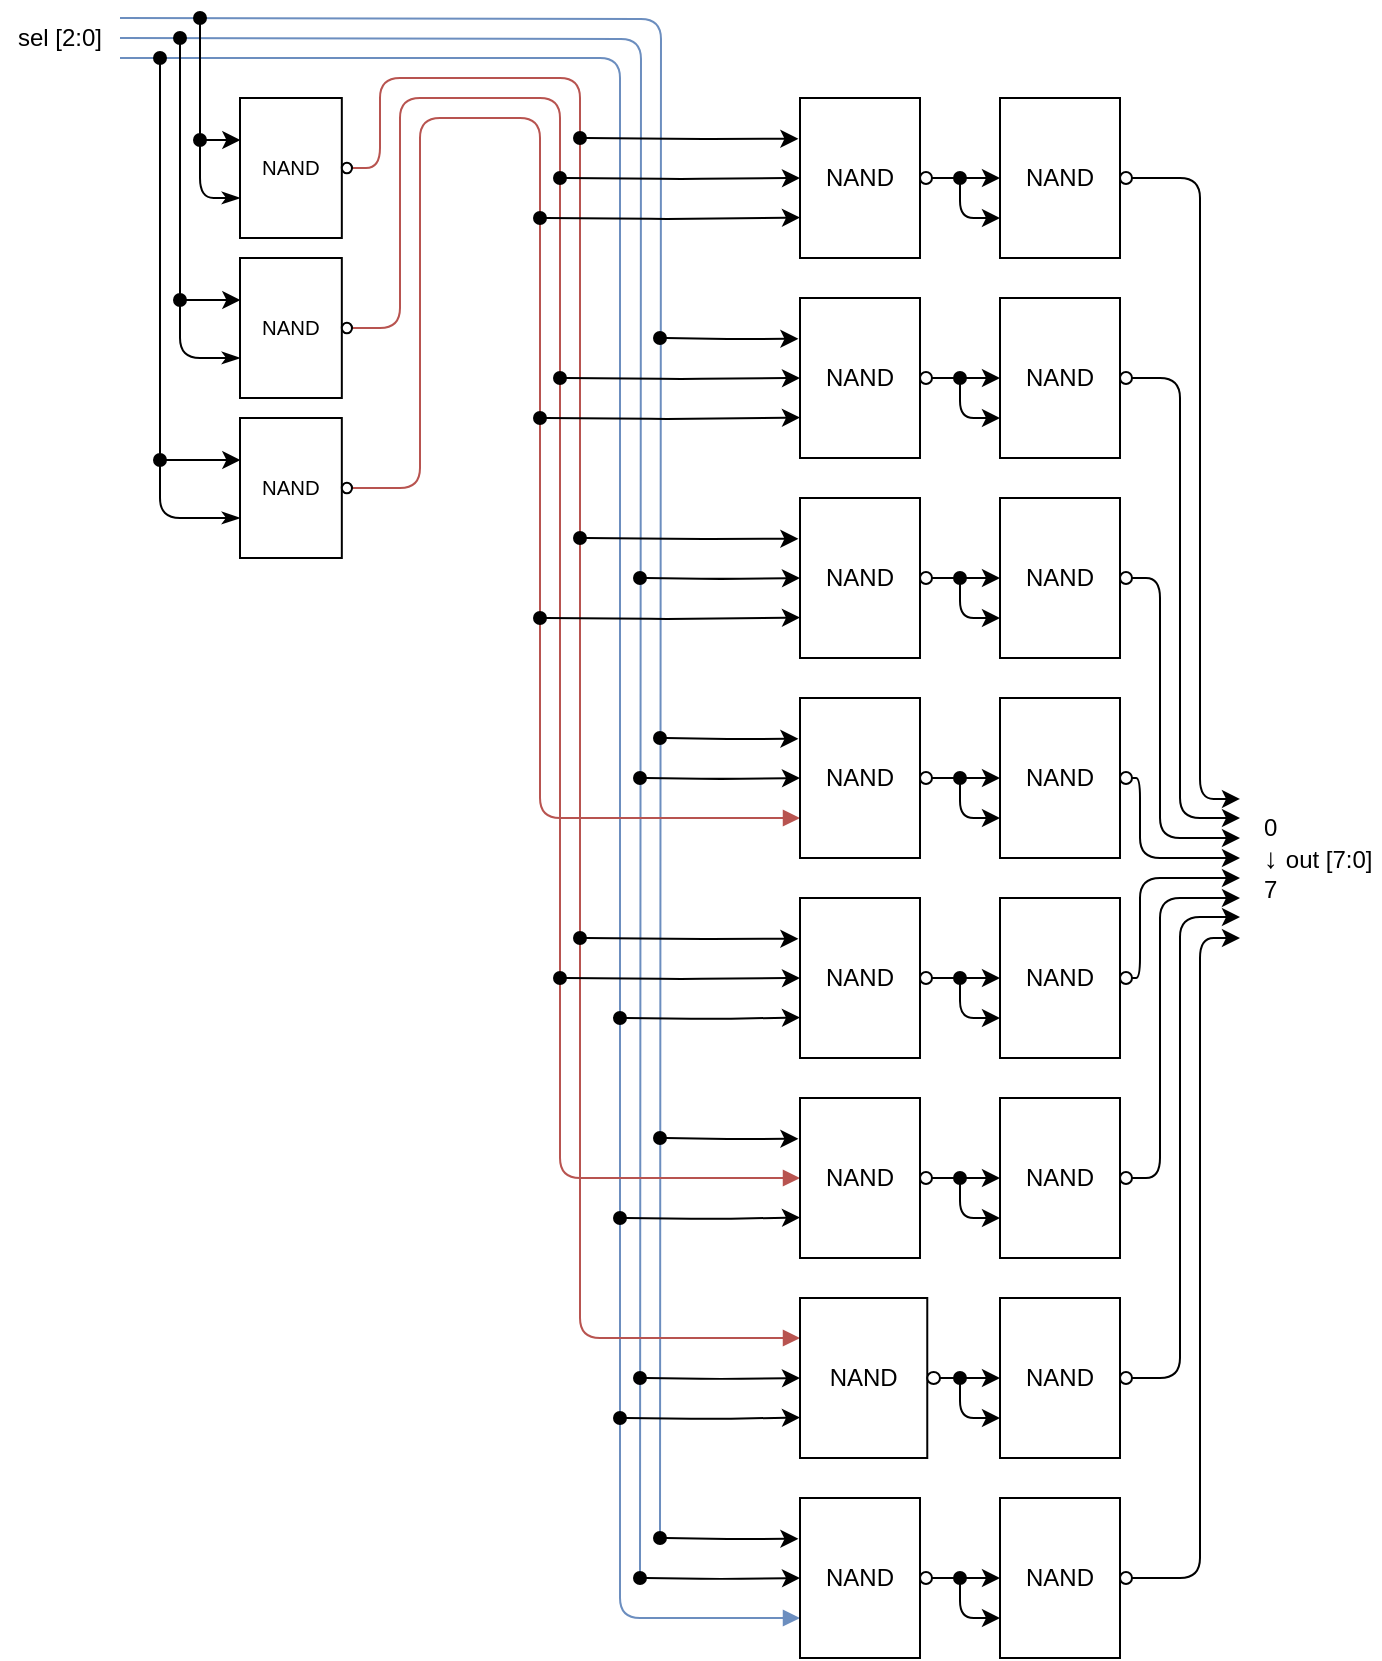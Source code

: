 <mxfile version="13.7.8" type="device"><diagram id="KvJ4vhJm0uWfPOQiE7DD" name="Page-1"><mxGraphModel dx="652" dy="419" grid="1" gridSize="10" guides="1" tooltips="1" connect="1" arrows="1" fold="1" page="1" pageScale="1" pageWidth="827" pageHeight="1169" math="0" shadow="0"><root><mxCell id="0"/><mxCell id="1" parent="0"/><mxCell id="Ldr3t5ndQr98RIQ7RGcZ-53" value="" style="endArrow=none;html=1;edgeStyle=orthogonalEdgeStyle;endFill=0;fillColor=#dae8fc;strokeColor=#6c8ebf;" parent="1" edge="1"><mxGeometry width="50" height="50" relative="1" as="geometry"><mxPoint x="150" y="250" as="sourcePoint"/><mxPoint x="410" y="1020" as="targetPoint"/></mxGeometry></mxCell><mxCell id="Ldr3t5ndQr98RIQ7RGcZ-54" value="" style="endArrow=none;html=1;edgeStyle=orthogonalEdgeStyle;rounded=1;endFill=0;fillColor=#dae8fc;strokeColor=#6c8ebf;" parent="1" edge="1"><mxGeometry width="50" height="50" relative="1" as="geometry"><mxPoint x="150" y="240" as="sourcePoint"/><mxPoint x="420" y="1000" as="targetPoint"/></mxGeometry></mxCell><mxCell id="Ldr3t5ndQr98RIQ7RGcZ-55" value="" style="endArrow=block;html=1;edgeStyle=orthogonalEdgeStyle;rounded=1;endFill=1;fillColor=#dae8fc;strokeColor=#6c8ebf;entryX=0;entryY=0.75;entryDx=0;entryDy=0;entryPerimeter=0;" parent="1" target="Ldr3t5ndQr98RIQ7RGcZ-38" edge="1"><mxGeometry width="50" height="50" relative="1" as="geometry"><mxPoint x="150" y="260" as="sourcePoint"/><mxPoint x="400" y="1040" as="targetPoint"/><Array as="points"><mxPoint x="400" y="260"/><mxPoint x="400" y="1040"/></Array></mxGeometry></mxCell><mxCell id="Ldr3t5ndQr98RIQ7RGcZ-70" style="edgeStyle=orthogonalEdgeStyle;rounded=1;orthogonalLoop=1;jettySize=auto;html=1;endArrow=block;endFill=1;strokeColor=#b85450;fillColor=#f8cecc;entryX=0;entryY=0.25;entryDx=0;entryDy=0;entryPerimeter=0;" parent="1" source="Ldr3t5ndQr98RIQ7RGcZ-64" target="Ldr3t5ndQr98RIQ7RGcZ-34" edge="1"><mxGeometry relative="1" as="geometry"><mxPoint x="380" y="900" as="targetPoint"/><Array as="points"><mxPoint x="280" y="315"/><mxPoint x="280" y="270"/><mxPoint x="380" y="270"/><mxPoint x="380" y="900"/></Array></mxGeometry></mxCell><mxCell id="Ldr3t5ndQr98RIQ7RGcZ-71" style="edgeStyle=orthogonalEdgeStyle;rounded=1;orthogonalLoop=1;jettySize=auto;html=1;endArrow=block;endFill=1;strokeColor=#b85450;fillColor=#f8cecc;exitX=1;exitY=0.5;exitDx=0;exitDy=0;exitPerimeter=0;entryX=0;entryY=0.5;entryDx=0;entryDy=0;entryPerimeter=0;" parent="1" source="Ldr3t5ndQr98RIQ7RGcZ-79" target="Ldr3t5ndQr98RIQ7RGcZ-30" edge="1"><mxGeometry relative="1" as="geometry"><mxPoint x="370" y="820" as="targetPoint"/><mxPoint x="256" y="395" as="sourcePoint"/><Array as="points"><mxPoint x="290" y="395"/><mxPoint x="290" y="280"/><mxPoint x="370" y="280"/><mxPoint x="370" y="820"/></Array></mxGeometry></mxCell><mxCell id="Ldr3t5ndQr98RIQ7RGcZ-72" style="edgeStyle=orthogonalEdgeStyle;rounded=1;orthogonalLoop=1;jettySize=auto;html=1;endArrow=block;endFill=1;strokeColor=#b85450;fillColor=#f8cecc;exitX=1;exitY=0.5;exitDx=0;exitDy=0;exitPerimeter=0;entryX=0;entryY=0.75;entryDx=0;entryDy=0;entryPerimeter=0;" parent="1" source="Ldr3t5ndQr98RIQ7RGcZ-82" target="Ldr3t5ndQr98RIQ7RGcZ-18" edge="1"><mxGeometry relative="1" as="geometry"><mxPoint x="360" y="640" as="targetPoint"/><mxPoint x="256" y="475" as="sourcePoint"/><Array as="points"><mxPoint x="300" y="475"/><mxPoint x="300" y="290"/><mxPoint x="360" y="290"/><mxPoint x="360" y="640"/></Array></mxGeometry></mxCell><mxCell id="Ldr3t5ndQr98RIQ7RGcZ-46" style="edgeStyle=orthogonalEdgeStyle;orthogonalLoop=1;jettySize=auto;html=1;entryX=0;entryY=0.5;entryDx=0;entryDy=0;entryPerimeter=0;" parent="1" source="Ldr3t5ndQr98RIQ7RGcZ-1" target="Ldr3t5ndQr98RIQ7RGcZ-84" edge="1"><mxGeometry relative="1" as="geometry"><mxPoint x="620" y="320" as="targetPoint"/><Array as="points"/></mxGeometry></mxCell><mxCell id="Ldr3t5ndQr98RIQ7RGcZ-1" value="" style="verticalLabelPosition=bottom;shadow=0;dashed=0;align=center;html=1;verticalAlign=top;shape=mxgraph.electrical.iec_logic_gates.nand;" parent="1" vertex="1"><mxGeometry x="490" y="280" width="66" height="80" as="geometry"/></mxCell><mxCell id="Ldr3t5ndQr98RIQ7RGcZ-3" value="" style="endArrow=classic;html=1;edgeStyle=orthogonalEdgeStyle;entryX=0;entryY=0.5;entryDx=0;entryDy=0;entryPerimeter=0;startArrow=oval;startFill=1;" parent="1" target="Ldr3t5ndQr98RIQ7RGcZ-1" edge="1"><mxGeometry width="50" height="50" relative="1" as="geometry"><mxPoint x="370" y="320" as="sourcePoint"/><mxPoint x="559.996" y="319.41" as="targetPoint"/><Array as="points"/></mxGeometry></mxCell><mxCell id="Ldr3t5ndQr98RIQ7RGcZ-6" value="" style="endArrow=classic;html=1;edgeStyle=orthogonalEdgeStyle;entryX=0;entryY=0.747;entryDx=0;entryDy=0;entryPerimeter=0;startArrow=oval;startFill=1;" parent="1" target="Ldr3t5ndQr98RIQ7RGcZ-1" edge="1"><mxGeometry width="50" height="50" relative="1" as="geometry"><mxPoint x="360" y="340" as="sourcePoint"/><mxPoint x="507" y="340" as="targetPoint"/><Array as="points"/></mxGeometry></mxCell><mxCell id="Ldr3t5ndQr98RIQ7RGcZ-9" value="" style="endArrow=classic;html=1;entryX=-0.012;entryY=0.255;entryDx=0;entryDy=0;entryPerimeter=0;edgeStyle=orthogonalEdgeStyle;startArrow=oval;startFill=1;" parent="1" target="Ldr3t5ndQr98RIQ7RGcZ-1" edge="1"><mxGeometry width="50" height="50" relative="1" as="geometry"><mxPoint x="380" y="300" as="sourcePoint"/><mxPoint x="550" y="320" as="targetPoint"/></mxGeometry></mxCell><mxCell id="Ldr3t5ndQr98RIQ7RGcZ-10" value="" style="verticalLabelPosition=bottom;shadow=0;dashed=0;align=center;html=1;verticalAlign=top;shape=mxgraph.electrical.iec_logic_gates.nand;" parent="1" vertex="1"><mxGeometry x="490" y="380" width="66" height="80" as="geometry"/></mxCell><mxCell id="Ldr3t5ndQr98RIQ7RGcZ-11" value="" style="endArrow=classic;html=1;edgeStyle=orthogonalEdgeStyle;entryX=0;entryY=0.5;entryDx=0;entryDy=0;entryPerimeter=0;startArrow=oval;startFill=1;" parent="1" target="Ldr3t5ndQr98RIQ7RGcZ-10" edge="1"><mxGeometry width="50" height="50" relative="1" as="geometry"><mxPoint x="370" y="420" as="sourcePoint"/><mxPoint x="559.996" y="419.41" as="targetPoint"/><Array as="points"/></mxGeometry></mxCell><mxCell id="Ldr3t5ndQr98RIQ7RGcZ-12" value="" style="endArrow=classic;html=1;edgeStyle=orthogonalEdgeStyle;entryX=0;entryY=0.747;entryDx=0;entryDy=0;entryPerimeter=0;startArrow=oval;startFill=1;" parent="1" target="Ldr3t5ndQr98RIQ7RGcZ-10" edge="1"><mxGeometry width="50" height="50" relative="1" as="geometry"><mxPoint x="360" y="440" as="sourcePoint"/><mxPoint x="507" y="440" as="targetPoint"/><Array as="points"/></mxGeometry></mxCell><mxCell id="Ldr3t5ndQr98RIQ7RGcZ-13" value="" style="endArrow=classic;html=1;entryX=-0.012;entryY=0.255;entryDx=0;entryDy=0;entryPerimeter=0;edgeStyle=orthogonalEdgeStyle;startArrow=oval;startFill=1;" parent="1" target="Ldr3t5ndQr98RIQ7RGcZ-10" edge="1"><mxGeometry width="50" height="50" relative="1" as="geometry"><mxPoint x="420" y="400" as="sourcePoint"/><mxPoint x="550" y="420" as="targetPoint"/></mxGeometry></mxCell><mxCell id="Ldr3t5ndQr98RIQ7RGcZ-14" value="" style="verticalLabelPosition=bottom;shadow=0;dashed=0;align=center;html=1;verticalAlign=top;shape=mxgraph.electrical.iec_logic_gates.nand;" parent="1" vertex="1"><mxGeometry x="490" y="480" width="66" height="80" as="geometry"/></mxCell><mxCell id="Ldr3t5ndQr98RIQ7RGcZ-15" value="" style="endArrow=classic;html=1;edgeStyle=orthogonalEdgeStyle;entryX=0;entryY=0.5;entryDx=0;entryDy=0;entryPerimeter=0;startArrow=oval;startFill=1;" parent="1" target="Ldr3t5ndQr98RIQ7RGcZ-14" edge="1"><mxGeometry width="50" height="50" relative="1" as="geometry"><mxPoint x="410" y="520" as="sourcePoint"/><mxPoint x="559.996" y="519.41" as="targetPoint"/><Array as="points"/></mxGeometry></mxCell><mxCell id="Ldr3t5ndQr98RIQ7RGcZ-16" value="" style="endArrow=classic;html=1;edgeStyle=orthogonalEdgeStyle;entryX=0;entryY=0.747;entryDx=0;entryDy=0;entryPerimeter=0;startArrow=oval;startFill=1;" parent="1" target="Ldr3t5ndQr98RIQ7RGcZ-14" edge="1"><mxGeometry width="50" height="50" relative="1" as="geometry"><mxPoint x="360" y="540" as="sourcePoint"/><mxPoint x="507" y="540" as="targetPoint"/><Array as="points"/></mxGeometry></mxCell><mxCell id="Ldr3t5ndQr98RIQ7RGcZ-17" value="" style="endArrow=classic;html=1;entryX=-0.012;entryY=0.255;entryDx=0;entryDy=0;entryPerimeter=0;edgeStyle=orthogonalEdgeStyle;startArrow=oval;startFill=1;" parent="1" target="Ldr3t5ndQr98RIQ7RGcZ-14" edge="1"><mxGeometry width="50" height="50" relative="1" as="geometry"><mxPoint x="380" y="500" as="sourcePoint"/><mxPoint x="550" y="520" as="targetPoint"/></mxGeometry></mxCell><mxCell id="Ldr3t5ndQr98RIQ7RGcZ-18" value="" style="verticalLabelPosition=bottom;shadow=0;dashed=0;align=center;html=1;verticalAlign=top;shape=mxgraph.electrical.iec_logic_gates.nand;" parent="1" vertex="1"><mxGeometry x="490" y="580" width="66" height="80" as="geometry"/></mxCell><mxCell id="Ldr3t5ndQr98RIQ7RGcZ-19" value="" style="endArrow=classic;html=1;edgeStyle=orthogonalEdgeStyle;entryX=0;entryY=0.5;entryDx=0;entryDy=0;entryPerimeter=0;startArrow=oval;startFill=1;" parent="1" target="Ldr3t5ndQr98RIQ7RGcZ-18" edge="1"><mxGeometry width="50" height="50" relative="1" as="geometry"><mxPoint x="410" y="620" as="sourcePoint"/><mxPoint x="559.996" y="619.41" as="targetPoint"/><Array as="points"/></mxGeometry></mxCell><mxCell id="Ldr3t5ndQr98RIQ7RGcZ-21" value="" style="endArrow=classic;html=1;entryX=-0.012;entryY=0.255;entryDx=0;entryDy=0;entryPerimeter=0;edgeStyle=orthogonalEdgeStyle;startArrow=oval;startFill=1;" parent="1" target="Ldr3t5ndQr98RIQ7RGcZ-18" edge="1"><mxGeometry width="50" height="50" relative="1" as="geometry"><mxPoint x="420" y="600" as="sourcePoint"/><mxPoint x="550" y="620" as="targetPoint"/></mxGeometry></mxCell><mxCell id="Ldr3t5ndQr98RIQ7RGcZ-26" value="" style="verticalLabelPosition=bottom;shadow=0;dashed=0;align=center;html=1;verticalAlign=top;shape=mxgraph.electrical.iec_logic_gates.nand;" parent="1" vertex="1"><mxGeometry x="490" y="680" width="66" height="80" as="geometry"/></mxCell><mxCell id="Ldr3t5ndQr98RIQ7RGcZ-27" value="" style="endArrow=classic;html=1;edgeStyle=orthogonalEdgeStyle;entryX=0;entryY=0.5;entryDx=0;entryDy=0;entryPerimeter=0;startArrow=oval;startFill=1;" parent="1" target="Ldr3t5ndQr98RIQ7RGcZ-26" edge="1"><mxGeometry width="50" height="50" relative="1" as="geometry"><mxPoint x="370" y="720" as="sourcePoint"/><mxPoint x="559.996" y="719.41" as="targetPoint"/><Array as="points"/></mxGeometry></mxCell><mxCell id="Ldr3t5ndQr98RIQ7RGcZ-28" value="" style="endArrow=classic;html=1;edgeStyle=orthogonalEdgeStyle;entryX=0;entryY=0.747;entryDx=0;entryDy=0;entryPerimeter=0;startArrow=oval;startFill=1;" parent="1" target="Ldr3t5ndQr98RIQ7RGcZ-26" edge="1"><mxGeometry width="50" height="50" relative="1" as="geometry"><mxPoint x="400" y="740" as="sourcePoint"/><mxPoint x="507" y="740" as="targetPoint"/><Array as="points"/></mxGeometry></mxCell><mxCell id="Ldr3t5ndQr98RIQ7RGcZ-29" value="" style="endArrow=classic;html=1;entryX=-0.012;entryY=0.255;entryDx=0;entryDy=0;entryPerimeter=0;edgeStyle=orthogonalEdgeStyle;startArrow=oval;startFill=1;" parent="1" target="Ldr3t5ndQr98RIQ7RGcZ-26" edge="1"><mxGeometry width="50" height="50" relative="1" as="geometry"><mxPoint x="380" y="700" as="sourcePoint"/><mxPoint x="550" y="720" as="targetPoint"/></mxGeometry></mxCell><mxCell id="Ldr3t5ndQr98RIQ7RGcZ-30" value="" style="verticalLabelPosition=bottom;shadow=0;dashed=0;align=center;html=1;verticalAlign=top;shape=mxgraph.electrical.iec_logic_gates.nand;" parent="1" vertex="1"><mxGeometry x="490" y="780" width="66" height="80" as="geometry"/></mxCell><mxCell id="Ldr3t5ndQr98RIQ7RGcZ-32" value="" style="endArrow=classic;html=1;edgeStyle=orthogonalEdgeStyle;entryX=0;entryY=0.747;entryDx=0;entryDy=0;entryPerimeter=0;startArrow=oval;startFill=1;" parent="1" target="Ldr3t5ndQr98RIQ7RGcZ-30" edge="1"><mxGeometry width="50" height="50" relative="1" as="geometry"><mxPoint x="400" y="840" as="sourcePoint"/><mxPoint x="507" y="840" as="targetPoint"/><Array as="points"/></mxGeometry></mxCell><mxCell id="Ldr3t5ndQr98RIQ7RGcZ-33" value="" style="endArrow=classic;html=1;entryX=-0.012;entryY=0.255;entryDx=0;entryDy=0;entryPerimeter=0;edgeStyle=orthogonalEdgeStyle;startArrow=oval;startFill=1;" parent="1" target="Ldr3t5ndQr98RIQ7RGcZ-30" edge="1"><mxGeometry width="50" height="50" relative="1" as="geometry"><mxPoint x="420" y="800" as="sourcePoint"/><mxPoint x="550" y="820" as="targetPoint"/></mxGeometry></mxCell><mxCell id="Ldr3t5ndQr98RIQ7RGcZ-34" value="" style="verticalLabelPosition=bottom;shadow=0;dashed=0;align=center;html=1;verticalAlign=top;shape=mxgraph.electrical.iec_logic_gates.nand;" parent="1" vertex="1"><mxGeometry x="490" y="880" width="70" height="80" as="geometry"/></mxCell><mxCell id="Ldr3t5ndQr98RIQ7RGcZ-35" value="" style="endArrow=classic;html=1;edgeStyle=orthogonalEdgeStyle;entryX=0;entryY=0.5;entryDx=0;entryDy=0;entryPerimeter=0;startArrow=oval;startFill=1;" parent="1" target="Ldr3t5ndQr98RIQ7RGcZ-34" edge="1"><mxGeometry width="50" height="50" relative="1" as="geometry"><mxPoint x="410" y="920" as="sourcePoint"/><mxPoint x="559.996" y="919.41" as="targetPoint"/><Array as="points"/></mxGeometry></mxCell><mxCell id="Ldr3t5ndQr98RIQ7RGcZ-36" value="" style="endArrow=classic;html=1;edgeStyle=orthogonalEdgeStyle;entryX=0;entryY=0.747;entryDx=0;entryDy=0;entryPerimeter=0;startArrow=oval;startFill=1;" parent="1" target="Ldr3t5ndQr98RIQ7RGcZ-34" edge="1"><mxGeometry width="50" height="50" relative="1" as="geometry"><mxPoint x="400" y="940" as="sourcePoint"/><mxPoint x="507" y="940" as="targetPoint"/><Array as="points"/></mxGeometry></mxCell><mxCell id="Ldr3t5ndQr98RIQ7RGcZ-38" value="" style="verticalLabelPosition=bottom;shadow=0;dashed=0;align=center;html=1;verticalAlign=top;shape=mxgraph.electrical.iec_logic_gates.nand;" parent="1" vertex="1"><mxGeometry x="490" y="980" width="66" height="80" as="geometry"/></mxCell><mxCell id="Ldr3t5ndQr98RIQ7RGcZ-39" value="" style="endArrow=classic;html=1;edgeStyle=orthogonalEdgeStyle;entryX=0;entryY=0.5;entryDx=0;entryDy=0;entryPerimeter=0;startArrow=oval;startFill=1;" parent="1" target="Ldr3t5ndQr98RIQ7RGcZ-38" edge="1"><mxGeometry width="50" height="50" relative="1" as="geometry"><mxPoint x="410" y="1020" as="sourcePoint"/><mxPoint x="559.996" y="1019.41" as="targetPoint"/><Array as="points"/></mxGeometry></mxCell><mxCell id="Ldr3t5ndQr98RIQ7RGcZ-41" value="" style="endArrow=classic;html=1;entryX=-0.012;entryY=0.255;entryDx=0;entryDy=0;entryPerimeter=0;edgeStyle=orthogonalEdgeStyle;startArrow=oval;startFill=1;" parent="1" target="Ldr3t5ndQr98RIQ7RGcZ-38" edge="1"><mxGeometry width="50" height="50" relative="1" as="geometry"><mxPoint x="420" y="1000" as="sourcePoint"/><mxPoint x="550" y="1020" as="targetPoint"/></mxGeometry></mxCell><mxCell id="Ldr3t5ndQr98RIQ7RGcZ-65" style="edgeStyle=orthogonalEdgeStyle;rounded=1;orthogonalLoop=1;jettySize=auto;html=1;endArrow=classicThin;endFill=1;strokeColor=#000000;startArrow=oval;startFill=1;entryX=0;entryY=0.714;entryDx=0;entryDy=0;entryPerimeter=0;" parent="1" target="Ldr3t5ndQr98RIQ7RGcZ-64" edge="1"><mxGeometry relative="1" as="geometry"><mxPoint x="190" y="240" as="sourcePoint"/><Array as="points"><mxPoint x="190" y="330"/></Array></mxGeometry></mxCell><mxCell id="Ldr3t5ndQr98RIQ7RGcZ-64" value="" style="verticalLabelPosition=bottom;shadow=0;dashed=0;align=center;html=1;verticalAlign=top;shape=mxgraph.electrical.iec_logic_gates.nand;" parent="1" vertex="1"><mxGeometry x="210" y="280" width="56" height="70" as="geometry"/></mxCell><mxCell id="Ldr3t5ndQr98RIQ7RGcZ-75" value="sel [2:0]" style="text;html=1;strokeColor=none;fillColor=none;align=center;verticalAlign=middle;whiteSpace=wrap;rounded=0;" parent="1" vertex="1"><mxGeometry x="90" y="240" width="60" height="20" as="geometry"/></mxCell><mxCell id="Ldr3t5ndQr98RIQ7RGcZ-77" value="" style="endArrow=classic;html=1;startArrow=oval;startFill=1;edgeStyle=orthogonalEdgeStyle;entryX=0.003;entryY=0.3;entryDx=0;entryDy=0;entryPerimeter=0;fillColor=#f5f5f5;endFill=1;" parent="1" target="Ldr3t5ndQr98RIQ7RGcZ-64" edge="1"><mxGeometry width="50" height="50" relative="1" as="geometry"><mxPoint x="190" y="301" as="sourcePoint"/><mxPoint x="320" y="340" as="targetPoint"/><Array as="points"><mxPoint x="200" y="301"/><mxPoint x="200" y="301"/></Array></mxGeometry></mxCell><mxCell id="Ldr3t5ndQr98RIQ7RGcZ-78" style="edgeStyle=orthogonalEdgeStyle;rounded=1;orthogonalLoop=1;jettySize=auto;html=1;endArrow=classicThin;endFill=1;strokeColor=#000000;startArrow=oval;startFill=1;entryX=0;entryY=0.714;entryDx=0;entryDy=0;entryPerimeter=0;" parent="1" target="Ldr3t5ndQr98RIQ7RGcZ-79" edge="1"><mxGeometry relative="1" as="geometry"><mxPoint x="180" y="250" as="sourcePoint"/><Array as="points"><mxPoint x="180" y="320"/><mxPoint x="180" y="410"/></Array></mxGeometry></mxCell><mxCell id="Ldr3t5ndQr98RIQ7RGcZ-79" value="" style="verticalLabelPosition=bottom;shadow=0;dashed=0;align=center;html=1;verticalAlign=top;shape=mxgraph.electrical.iec_logic_gates.nand;" parent="1" vertex="1"><mxGeometry x="210" y="360" width="56" height="70" as="geometry"/></mxCell><mxCell id="Ldr3t5ndQr98RIQ7RGcZ-80" value="" style="endArrow=classic;html=1;startArrow=oval;startFill=1;edgeStyle=orthogonalEdgeStyle;entryX=0.003;entryY=0.3;entryDx=0;entryDy=0;entryPerimeter=0;fillColor=#f5f5f5;" parent="1" target="Ldr3t5ndQr98RIQ7RGcZ-79" edge="1"><mxGeometry width="50" height="50" relative="1" as="geometry"><mxPoint x="180" y="381" as="sourcePoint"/><mxPoint x="320" y="420" as="targetPoint"/><Array as="points"><mxPoint x="200" y="381"/><mxPoint x="200" y="381"/></Array></mxGeometry></mxCell><mxCell id="Ldr3t5ndQr98RIQ7RGcZ-81" style="edgeStyle=orthogonalEdgeStyle;rounded=1;orthogonalLoop=1;jettySize=auto;html=1;endArrow=classicThin;endFill=1;strokeColor=#000000;startArrow=oval;startFill=1;entryX=0;entryY=0.714;entryDx=0;entryDy=0;entryPerimeter=0;" parent="1" target="Ldr3t5ndQr98RIQ7RGcZ-82" edge="1"><mxGeometry relative="1" as="geometry"><mxPoint x="170" y="260" as="sourcePoint"/><Array as="points"><mxPoint x="170" y="490"/></Array></mxGeometry></mxCell><mxCell id="Ldr3t5ndQr98RIQ7RGcZ-82" value="" style="verticalLabelPosition=bottom;shadow=0;dashed=0;align=center;html=1;verticalAlign=top;shape=mxgraph.electrical.iec_logic_gates.nand;" parent="1" vertex="1"><mxGeometry x="210" y="440" width="56" height="70" as="geometry"/></mxCell><mxCell id="Ldr3t5ndQr98RIQ7RGcZ-83" value="" style="endArrow=classic;html=1;startArrow=oval;startFill=1;edgeStyle=orthogonalEdgeStyle;entryX=0.003;entryY=0.3;entryDx=0;entryDy=0;entryPerimeter=0;fillColor=#f5f5f5;" parent="1" target="Ldr3t5ndQr98RIQ7RGcZ-82" edge="1"><mxGeometry width="50" height="50" relative="1" as="geometry"><mxPoint x="170" y="461" as="sourcePoint"/><mxPoint x="300" y="500" as="targetPoint"/><Array as="points"><mxPoint x="180" y="461"/><mxPoint x="180" y="461"/></Array></mxGeometry></mxCell><mxCell id="Ldr3t5ndQr98RIQ7RGcZ-120" style="edgeStyle=orthogonalEdgeStyle;rounded=1;orthogonalLoop=1;jettySize=auto;html=1;startArrow=none;startFill=0;endArrow=classic;endFill=1;strokeColor=#000000;" parent="1" source="Ldr3t5ndQr98RIQ7RGcZ-84" edge="1"><mxGeometry relative="1" as="geometry"><mxPoint x="710" y="630.465" as="targetPoint"/><Array as="points"><mxPoint x="690" y="320"/><mxPoint x="690" y="631"/></Array></mxGeometry></mxCell><mxCell id="Ldr3t5ndQr98RIQ7RGcZ-84" value="" style="verticalLabelPosition=bottom;shadow=0;dashed=0;align=center;html=1;verticalAlign=top;shape=mxgraph.electrical.iec_logic_gates.nand;" parent="1" vertex="1"><mxGeometry x="590" y="280" width="66" height="80" as="geometry"/></mxCell><mxCell id="Ldr3t5ndQr98RIQ7RGcZ-92" value="" style="endArrow=classic;html=1;strokeColor=#000000;edgeStyle=orthogonalEdgeStyle;startArrow=oval;startFill=1;entryX=0;entryY=0.75;entryDx=0;entryDy=0;entryPerimeter=0;" parent="1" target="Ldr3t5ndQr98RIQ7RGcZ-84" edge="1"><mxGeometry width="50" height="50" relative="1" as="geometry"><mxPoint x="570" y="320" as="sourcePoint"/><mxPoint x="610" y="350" as="targetPoint"/><Array as="points"><mxPoint x="570" y="340"/></Array></mxGeometry></mxCell><mxCell id="Ldr3t5ndQr98RIQ7RGcZ-95" style="edgeStyle=orthogonalEdgeStyle;orthogonalLoop=1;jettySize=auto;html=1;entryX=0;entryY=0.5;entryDx=0;entryDy=0;entryPerimeter=0;" parent="1" source="Ldr3t5ndQr98RIQ7RGcZ-10" target="Ldr3t5ndQr98RIQ7RGcZ-96" edge="1"><mxGeometry relative="1" as="geometry"><mxPoint x="620" y="420" as="targetPoint"/><mxPoint x="556" y="420" as="sourcePoint"/><Array as="points"/></mxGeometry></mxCell><mxCell id="Ldr3t5ndQr98RIQ7RGcZ-119" style="edgeStyle=orthogonalEdgeStyle;rounded=1;orthogonalLoop=1;jettySize=auto;html=1;startArrow=none;startFill=0;endArrow=classic;endFill=1;strokeColor=#000000;" parent="1" source="Ldr3t5ndQr98RIQ7RGcZ-96" edge="1"><mxGeometry relative="1" as="geometry"><mxPoint x="710" y="640" as="targetPoint"/><Array as="points"><mxPoint x="680" y="420"/><mxPoint x="680" y="640"/></Array></mxGeometry></mxCell><mxCell id="Ldr3t5ndQr98RIQ7RGcZ-96" value="" style="verticalLabelPosition=bottom;shadow=0;dashed=0;align=center;html=1;verticalAlign=top;shape=mxgraph.electrical.iec_logic_gates.nand;" parent="1" vertex="1"><mxGeometry x="590" y="380" width="66" height="80" as="geometry"/></mxCell><mxCell id="Ldr3t5ndQr98RIQ7RGcZ-97" value="" style="endArrow=classic;html=1;strokeColor=#000000;edgeStyle=orthogonalEdgeStyle;startArrow=oval;startFill=1;entryX=0;entryY=0.75;entryDx=0;entryDy=0;entryPerimeter=0;" parent="1" target="Ldr3t5ndQr98RIQ7RGcZ-96" edge="1"><mxGeometry width="50" height="50" relative="1" as="geometry"><mxPoint x="570" y="420" as="sourcePoint"/><mxPoint x="610" y="450" as="targetPoint"/><Array as="points"><mxPoint x="570" y="440"/></Array></mxGeometry></mxCell><mxCell id="Ldr3t5ndQr98RIQ7RGcZ-98" style="edgeStyle=orthogonalEdgeStyle;orthogonalLoop=1;jettySize=auto;html=1;entryX=0;entryY=0.5;entryDx=0;entryDy=0;entryPerimeter=0;" parent="1" source="Ldr3t5ndQr98RIQ7RGcZ-14" target="Ldr3t5ndQr98RIQ7RGcZ-99" edge="1"><mxGeometry relative="1" as="geometry"><mxPoint x="620" y="520" as="targetPoint"/><mxPoint x="556" y="520" as="sourcePoint"/><Array as="points"/></mxGeometry></mxCell><mxCell id="Ldr3t5ndQr98RIQ7RGcZ-118" style="edgeStyle=orthogonalEdgeStyle;rounded=1;orthogonalLoop=1;jettySize=auto;html=1;startArrow=none;startFill=0;endArrow=classic;endFill=1;strokeColor=#000000;" parent="1" source="Ldr3t5ndQr98RIQ7RGcZ-99" edge="1"><mxGeometry relative="1" as="geometry"><mxPoint x="710" y="650" as="targetPoint"/><Array as="points"><mxPoint x="670" y="520"/><mxPoint x="670" y="650"/></Array></mxGeometry></mxCell><mxCell id="Ldr3t5ndQr98RIQ7RGcZ-99" value="" style="verticalLabelPosition=bottom;shadow=0;dashed=0;align=center;html=1;verticalAlign=top;shape=mxgraph.electrical.iec_logic_gates.nand;" parent="1" vertex="1"><mxGeometry x="590" y="480" width="66" height="80" as="geometry"/></mxCell><mxCell id="Ldr3t5ndQr98RIQ7RGcZ-100" value="" style="endArrow=classic;html=1;strokeColor=#000000;edgeStyle=orthogonalEdgeStyle;startArrow=oval;startFill=1;entryX=0;entryY=0.75;entryDx=0;entryDy=0;entryPerimeter=0;" parent="1" target="Ldr3t5ndQr98RIQ7RGcZ-99" edge="1"><mxGeometry width="50" height="50" relative="1" as="geometry"><mxPoint x="570" y="520" as="sourcePoint"/><mxPoint x="610" y="550" as="targetPoint"/><Array as="points"><mxPoint x="570" y="540"/></Array></mxGeometry></mxCell><mxCell id="Ldr3t5ndQr98RIQ7RGcZ-101" style="edgeStyle=orthogonalEdgeStyle;orthogonalLoop=1;jettySize=auto;html=1;entryX=0;entryY=0.5;entryDx=0;entryDy=0;entryPerimeter=0;" parent="1" source="Ldr3t5ndQr98RIQ7RGcZ-18" target="Ldr3t5ndQr98RIQ7RGcZ-102" edge="1"><mxGeometry relative="1" as="geometry"><mxPoint x="620" y="620" as="targetPoint"/><mxPoint x="556" y="620" as="sourcePoint"/><Array as="points"/></mxGeometry></mxCell><mxCell id="Ldr3t5ndQr98RIQ7RGcZ-117" style="edgeStyle=orthogonalEdgeStyle;rounded=1;orthogonalLoop=1;jettySize=auto;html=1;startArrow=none;startFill=0;endArrow=classic;endFill=1;strokeColor=#000000;" parent="1" source="Ldr3t5ndQr98RIQ7RGcZ-102" edge="1"><mxGeometry relative="1" as="geometry"><mxPoint x="710" y="660" as="targetPoint"/><Array as="points"><mxPoint x="660" y="620"/><mxPoint x="660" y="660"/></Array></mxGeometry></mxCell><mxCell id="Ldr3t5ndQr98RIQ7RGcZ-102" value="" style="verticalLabelPosition=bottom;shadow=0;dashed=0;align=center;html=1;verticalAlign=top;shape=mxgraph.electrical.iec_logic_gates.nand;" parent="1" vertex="1"><mxGeometry x="590" y="580" width="66" height="80" as="geometry"/></mxCell><mxCell id="Ldr3t5ndQr98RIQ7RGcZ-103" value="" style="endArrow=classic;html=1;strokeColor=#000000;edgeStyle=orthogonalEdgeStyle;startArrow=oval;startFill=1;entryX=0;entryY=0.75;entryDx=0;entryDy=0;entryPerimeter=0;" parent="1" target="Ldr3t5ndQr98RIQ7RGcZ-102" edge="1"><mxGeometry width="50" height="50" relative="1" as="geometry"><mxPoint x="570" y="620" as="sourcePoint"/><mxPoint x="610" y="650" as="targetPoint"/><Array as="points"><mxPoint x="570" y="640"/></Array></mxGeometry></mxCell><mxCell id="Ldr3t5ndQr98RIQ7RGcZ-104" style="edgeStyle=orthogonalEdgeStyle;orthogonalLoop=1;jettySize=auto;html=1;entryX=0;entryY=0.5;entryDx=0;entryDy=0;entryPerimeter=0;" parent="1" source="Ldr3t5ndQr98RIQ7RGcZ-26" target="Ldr3t5ndQr98RIQ7RGcZ-105" edge="1"><mxGeometry relative="1" as="geometry"><mxPoint x="620" y="720" as="targetPoint"/><mxPoint x="556" y="720" as="sourcePoint"/><Array as="points"/></mxGeometry></mxCell><mxCell id="Ldr3t5ndQr98RIQ7RGcZ-121" style="edgeStyle=orthogonalEdgeStyle;rounded=1;orthogonalLoop=1;jettySize=auto;html=1;startArrow=none;startFill=0;endArrow=classic;endFill=1;strokeColor=#000000;" parent="1" source="Ldr3t5ndQr98RIQ7RGcZ-105" edge="1"><mxGeometry relative="1" as="geometry"><mxPoint x="710" y="670" as="targetPoint"/><Array as="points"><mxPoint x="660" y="720"/><mxPoint x="660" y="670"/></Array></mxGeometry></mxCell><mxCell id="Ldr3t5ndQr98RIQ7RGcZ-105" value="" style="verticalLabelPosition=bottom;shadow=0;dashed=0;align=center;html=1;verticalAlign=top;shape=mxgraph.electrical.iec_logic_gates.nand;" parent="1" vertex="1"><mxGeometry x="590" y="680" width="66" height="80" as="geometry"/></mxCell><mxCell id="Ldr3t5ndQr98RIQ7RGcZ-106" value="" style="endArrow=classic;html=1;strokeColor=#000000;edgeStyle=orthogonalEdgeStyle;startArrow=oval;startFill=1;entryX=0;entryY=0.75;entryDx=0;entryDy=0;entryPerimeter=0;" parent="1" target="Ldr3t5ndQr98RIQ7RGcZ-105" edge="1"><mxGeometry width="50" height="50" relative="1" as="geometry"><mxPoint x="570" y="720" as="sourcePoint"/><mxPoint x="610" y="750" as="targetPoint"/><Array as="points"><mxPoint x="570" y="740"/></Array></mxGeometry></mxCell><mxCell id="Ldr3t5ndQr98RIQ7RGcZ-107" style="edgeStyle=orthogonalEdgeStyle;orthogonalLoop=1;jettySize=auto;html=1;entryX=0;entryY=0.5;entryDx=0;entryDy=0;entryPerimeter=0;" parent="1" source="Ldr3t5ndQr98RIQ7RGcZ-30" target="Ldr3t5ndQr98RIQ7RGcZ-108" edge="1"><mxGeometry relative="1" as="geometry"><mxPoint x="620" y="820" as="targetPoint"/><mxPoint x="556" y="820.029" as="sourcePoint"/><Array as="points"/></mxGeometry></mxCell><mxCell id="Ldr3t5ndQr98RIQ7RGcZ-122" style="edgeStyle=orthogonalEdgeStyle;rounded=1;orthogonalLoop=1;jettySize=auto;html=1;startArrow=none;startFill=0;endArrow=classic;endFill=1;strokeColor=#000000;" parent="1" source="Ldr3t5ndQr98RIQ7RGcZ-108" edge="1"><mxGeometry relative="1" as="geometry"><mxPoint x="710" y="680" as="targetPoint"/><Array as="points"><mxPoint x="670" y="820"/><mxPoint x="670" y="680"/></Array></mxGeometry></mxCell><mxCell id="Ldr3t5ndQr98RIQ7RGcZ-108" value="" style="verticalLabelPosition=bottom;shadow=0;dashed=0;align=center;html=1;verticalAlign=top;shape=mxgraph.electrical.iec_logic_gates.nand;" parent="1" vertex="1"><mxGeometry x="590" y="780" width="66" height="80" as="geometry"/></mxCell><mxCell id="Ldr3t5ndQr98RIQ7RGcZ-109" value="" style="endArrow=classic;html=1;strokeColor=#000000;edgeStyle=orthogonalEdgeStyle;startArrow=oval;startFill=1;entryX=0;entryY=0.75;entryDx=0;entryDy=0;entryPerimeter=0;" parent="1" target="Ldr3t5ndQr98RIQ7RGcZ-108" edge="1"><mxGeometry width="50" height="50" relative="1" as="geometry"><mxPoint x="570" y="820" as="sourcePoint"/><mxPoint x="610" y="850" as="targetPoint"/><Array as="points"><mxPoint x="570" y="840"/></Array></mxGeometry></mxCell><mxCell id="Ldr3t5ndQr98RIQ7RGcZ-110" style="edgeStyle=orthogonalEdgeStyle;orthogonalLoop=1;jettySize=auto;html=1;entryX=0;entryY=0.5;entryDx=0;entryDy=0;entryPerimeter=0;" parent="1" source="Ldr3t5ndQr98RIQ7RGcZ-34" target="Ldr3t5ndQr98RIQ7RGcZ-111" edge="1"><mxGeometry relative="1" as="geometry"><mxPoint x="620" y="920" as="targetPoint"/><mxPoint x="556" y="920.029" as="sourcePoint"/><Array as="points"/></mxGeometry></mxCell><mxCell id="Ldr3t5ndQr98RIQ7RGcZ-123" style="edgeStyle=orthogonalEdgeStyle;rounded=1;orthogonalLoop=1;jettySize=auto;html=1;startArrow=none;startFill=0;endArrow=classic;endFill=1;strokeColor=#000000;" parent="1" source="Ldr3t5ndQr98RIQ7RGcZ-111" edge="1"><mxGeometry relative="1" as="geometry"><mxPoint x="710" y="689.535" as="targetPoint"/><Array as="points"><mxPoint x="680" y="920"/><mxPoint x="680" y="690"/></Array></mxGeometry></mxCell><mxCell id="Ldr3t5ndQr98RIQ7RGcZ-111" value="" style="verticalLabelPosition=bottom;shadow=0;dashed=0;align=center;html=1;verticalAlign=top;shape=mxgraph.electrical.iec_logic_gates.nand;" parent="1" vertex="1"><mxGeometry x="590" y="880" width="66" height="80" as="geometry"/></mxCell><mxCell id="Ldr3t5ndQr98RIQ7RGcZ-112" value="" style="endArrow=classic;html=1;strokeColor=#000000;edgeStyle=orthogonalEdgeStyle;startArrow=oval;startFill=1;entryX=0;entryY=0.75;entryDx=0;entryDy=0;entryPerimeter=0;" parent="1" target="Ldr3t5ndQr98RIQ7RGcZ-111" edge="1"><mxGeometry width="50" height="50" relative="1" as="geometry"><mxPoint x="570" y="920" as="sourcePoint"/><mxPoint x="610" y="950" as="targetPoint"/><Array as="points"><mxPoint x="570" y="940"/></Array></mxGeometry></mxCell><mxCell id="Ldr3t5ndQr98RIQ7RGcZ-113" style="edgeStyle=orthogonalEdgeStyle;orthogonalLoop=1;jettySize=auto;html=1;entryX=0;entryY=0.5;entryDx=0;entryDy=0;entryPerimeter=0;" parent="1" source="Ldr3t5ndQr98RIQ7RGcZ-38" target="Ldr3t5ndQr98RIQ7RGcZ-114" edge="1"><mxGeometry relative="1" as="geometry"><mxPoint x="620" y="1020" as="targetPoint"/><mxPoint x="556" y="1020.029" as="sourcePoint"/><Array as="points"/></mxGeometry></mxCell><mxCell id="Ldr3t5ndQr98RIQ7RGcZ-124" style="edgeStyle=orthogonalEdgeStyle;rounded=1;orthogonalLoop=1;jettySize=auto;html=1;startArrow=none;startFill=0;endArrow=classic;endFill=1;strokeColor=#000000;" parent="1" source="Ldr3t5ndQr98RIQ7RGcZ-114" edge="1"><mxGeometry relative="1" as="geometry"><mxPoint x="710" y="700" as="targetPoint"/><Array as="points"><mxPoint x="690" y="1020"/><mxPoint x="690" y="700"/></Array></mxGeometry></mxCell><mxCell id="Ldr3t5ndQr98RIQ7RGcZ-114" value="" style="verticalLabelPosition=bottom;shadow=0;dashed=0;align=center;html=1;verticalAlign=top;shape=mxgraph.electrical.iec_logic_gates.nand;" parent="1" vertex="1"><mxGeometry x="590" y="980" width="66" height="80" as="geometry"/></mxCell><mxCell id="Ldr3t5ndQr98RIQ7RGcZ-115" value="" style="endArrow=classic;html=1;strokeColor=#000000;edgeStyle=orthogonalEdgeStyle;startArrow=oval;startFill=1;entryX=0;entryY=0.75;entryDx=0;entryDy=0;entryPerimeter=0;" parent="1" target="Ldr3t5ndQr98RIQ7RGcZ-114" edge="1"><mxGeometry width="50" height="50" relative="1" as="geometry"><mxPoint x="570" y="1020" as="sourcePoint"/><mxPoint x="610" y="1050" as="targetPoint"/><Array as="points"><mxPoint x="570" y="1040"/></Array></mxGeometry></mxCell><mxCell id="Ldr3t5ndQr98RIQ7RGcZ-125" value="0&lt;br&gt;&lt;span style=&quot;font-family: &amp;#34;arial&amp;#34; , sans-serif ; font-size: 14.0px&quot;&gt;↓&amp;nbsp;&lt;/span&gt;out [7:0]&lt;br&gt;7" style="text;html=1;strokeColor=none;fillColor=none;align=left;verticalAlign=middle;whiteSpace=wrap;rounded=0;" parent="1" vertex="1"><mxGeometry x="720" y="650" width="60" height="20" as="geometry"/></mxCell></root></mxGraphModel></diagram></mxfile>